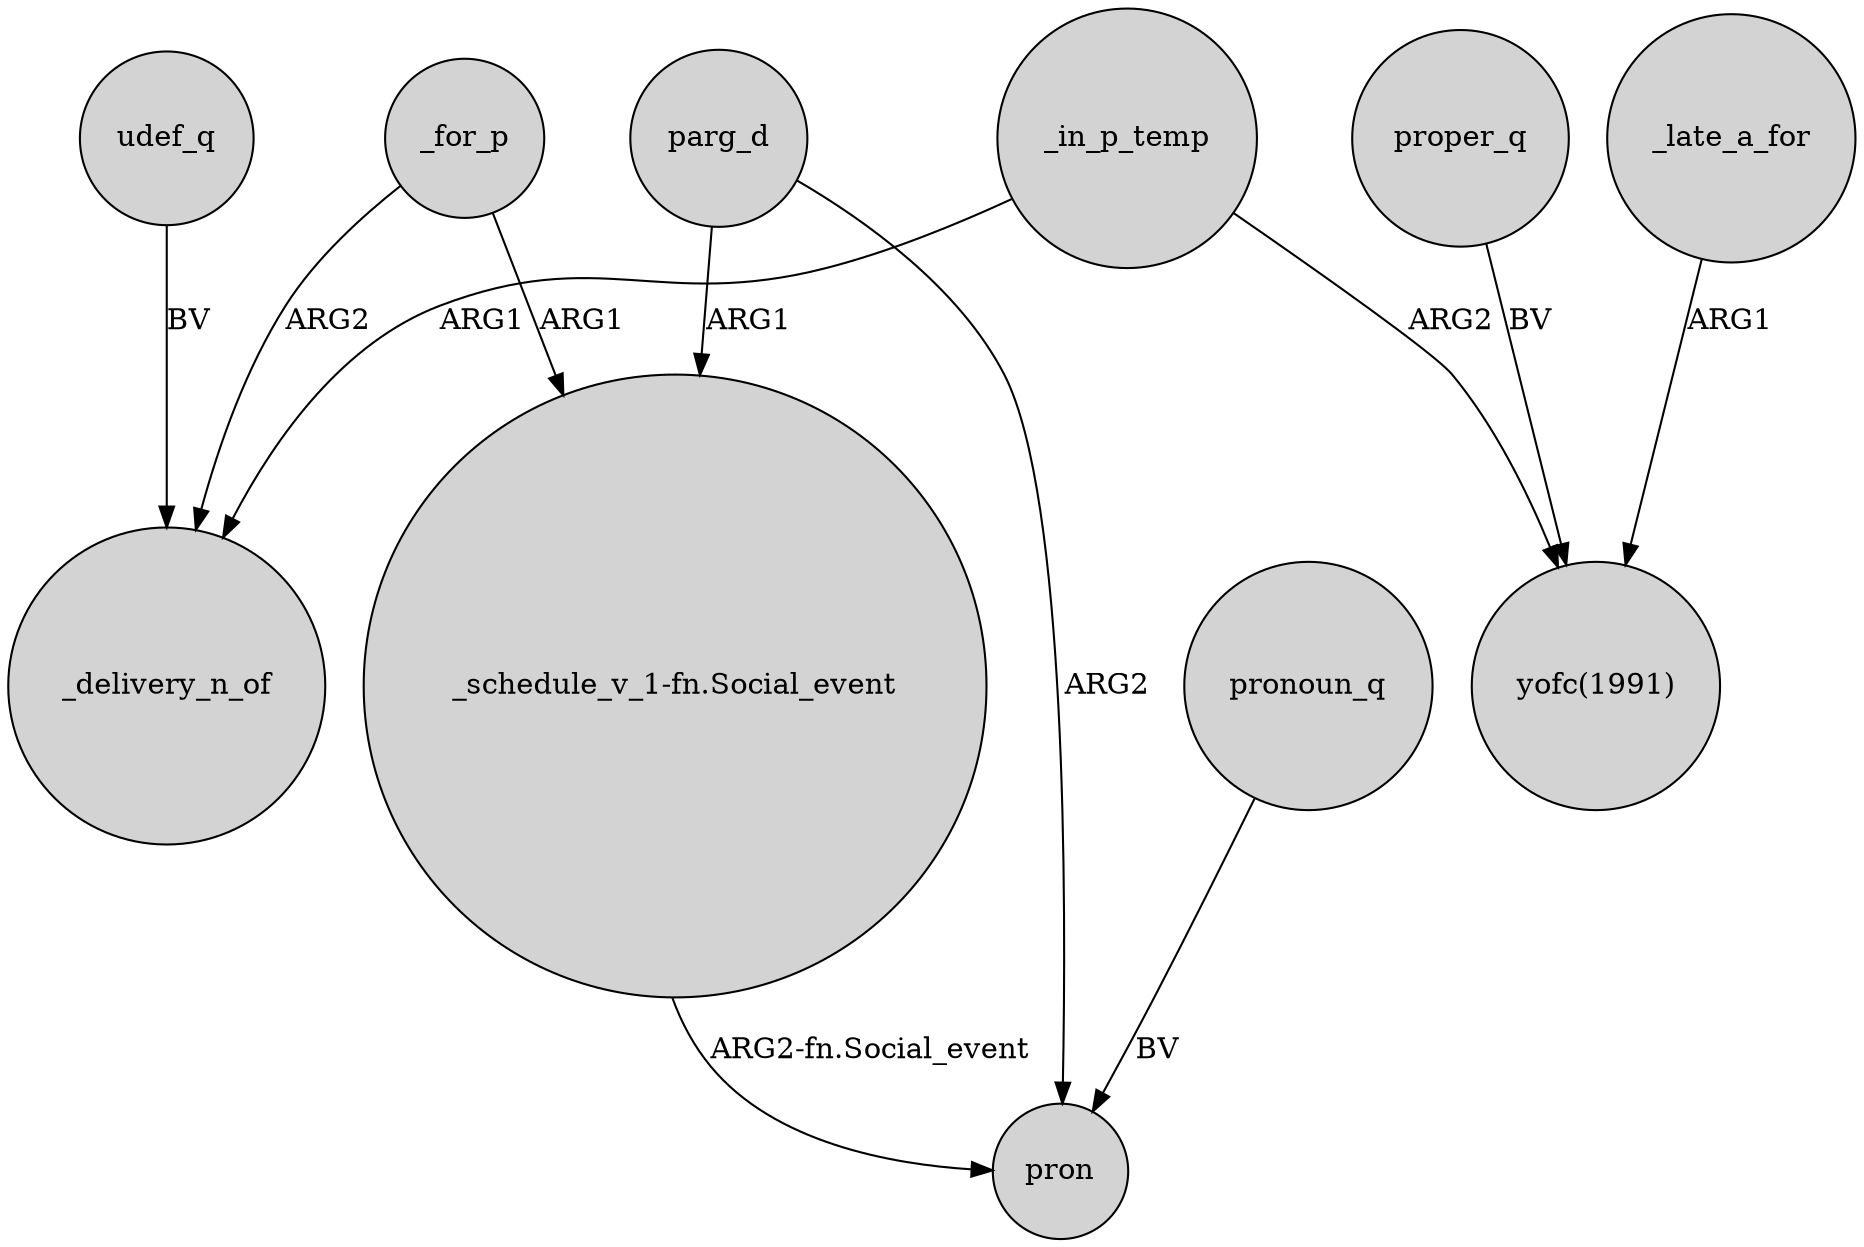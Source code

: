 digraph {
	node [shape=circle style=filled]
	_in_p_temp -> _delivery_n_of [label=ARG1]
	_in_p_temp -> "yofc(1991)" [label=ARG2]
	udef_q -> _delivery_n_of [label=BV]
	parg_d -> "_schedule_v_1-fn.Social_event" [label=ARG1]
	proper_q -> "yofc(1991)" [label=BV]
	_late_a_for -> "yofc(1991)" [label=ARG1]
	"_schedule_v_1-fn.Social_event" -> pron [label="ARG2-fn.Social_event"]
	pronoun_q -> pron [label=BV]
	_for_p -> "_schedule_v_1-fn.Social_event" [label=ARG1]
	_for_p -> _delivery_n_of [label=ARG2]
	parg_d -> pron [label=ARG2]
}
